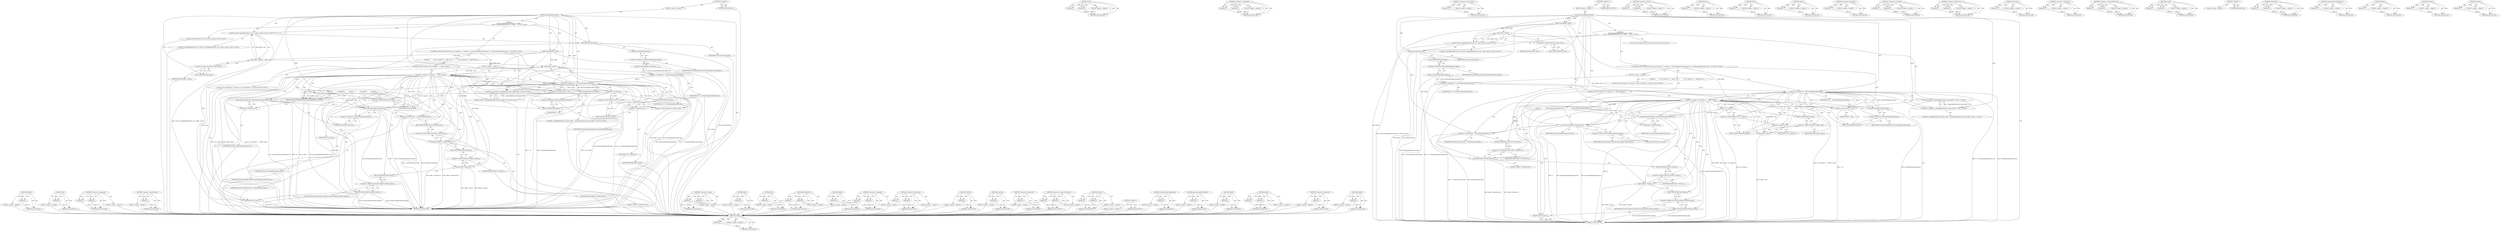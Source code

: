 digraph "pointer" {
vulnerable_184 [label=<(METHOD,CHECK)>];
vulnerable_185 [label=<(PARAM,p1)>];
vulnerable_186 [label=<(BLOCK,&lt;empty&gt;,&lt;empty&gt;)>];
vulnerable_187 [label=<(METHOD_RETURN,ANY)>];
vulnerable_166 [label=<(METHOD,erase)>];
vulnerable_167 [label=<(PARAM,p1)>];
vulnerable_168 [label=<(PARAM,p2)>];
vulnerable_169 [label=<(BLOCK,&lt;empty&gt;,&lt;empty&gt;)>];
vulnerable_170 [label=<(METHOD_RETURN,ANY)>];
vulnerable_122 [label=<(METHOD,&lt;operator&gt;.assignment)>];
vulnerable_123 [label=<(PARAM,p1)>];
vulnerable_124 [label=<(PARAM,p2)>];
vulnerable_125 [label=<(BLOCK,&lt;empty&gt;,&lt;empty&gt;)>];
vulnerable_126 [label=<(METHOD_RETURN,ANY)>];
vulnerable_145 [label=<(METHOD,&lt;operator&gt;.preIncrement)>];
vulnerable_146 [label=<(PARAM,p1)>];
vulnerable_147 [label=<(BLOCK,&lt;empty&gt;,&lt;empty&gt;)>];
vulnerable_148 [label=<(METHOD_RETURN,ANY)>];
vulnerable_6 [label=<(METHOD,&lt;global&gt;)<SUB>1</SUB>>];
vulnerable_7 [label=<(BLOCK,&lt;empty&gt;,&lt;empty&gt;)<SUB>1</SUB>>];
vulnerable_8 [label=<(METHOD,signalBufferReturned)<SUB>1</SUB>>];
vulnerable_9 [label=<(PARAM,MediaBuffer *buffer)<SUB>1</SUB>>];
vulnerable_10 [label="<(BLOCK,{
    ALOGV(&quot;signalBufferReturned: %p&quot;, buffer-...,{
    ALOGV(&quot;signalBufferReturned: %p&quot;, buffer-...)<SUB>1</SUB>>"];
vulnerable_11 [label="<(ALOGV,ALOGV(&quot;signalBufferReturned: %p&quot;, buffer-&gt;data()))<SUB>2</SUB>>"];
vulnerable_12 [label="<(LITERAL,&quot;signalBufferReturned: %p&quot;,ALOGV(&quot;signalBufferReturned: %p&quot;, buffer-&gt;data()))<SUB>2</SUB>>"];
vulnerable_13 [label=<(data,buffer-&gt;data())<SUB>2</SUB>>];
vulnerable_14 [label=<(&lt;operator&gt;.indirectFieldAccess,buffer-&gt;data)<SUB>2</SUB>>];
vulnerable_15 [label=<(IDENTIFIER,buffer,buffer-&gt;data())<SUB>2</SUB>>];
vulnerable_16 [label=<(FIELD_IDENTIFIER,data,data)<SUB>2</SUB>>];
vulnerable_17 [label="<(LOCAL,Mutex.Autolock autoLock: Mutex.Autolock)<SUB>3</SUB>>"];
vulnerable_18 [label=<(autoLock,autoLock(mLock))<SUB>3</SUB>>];
vulnerable_19 [label=<(IDENTIFIER,mLock,autoLock(mLock))<SUB>3</SUB>>];
vulnerable_20 [label="<(CONTROL_STRUCTURE,FOR,for (List&lt;sp&lt;IMemory&gt; &gt;::iterator it = mFramesBeingEncoded.begin();it != mFramesBeingEncoded.end();++it))<SUB>5</SUB>>"];
vulnerable_21 [label=<(BLOCK,&lt;empty&gt;,&lt;empty&gt;)<SUB>5</SUB>>];
vulnerable_22 [label="<(LOCAL,List&lt;sp&lt;IMemory&gt;&gt;.iterator it: List&lt;sp&lt;IMemory&gt;&gt;.iterator)<SUB>5</SUB>>"];
vulnerable_23 [label=<(&lt;operator&gt;.assignment,it = mFramesBeingEncoded.begin())<SUB>5</SUB>>];
vulnerable_24 [label=<(IDENTIFIER,it,it = mFramesBeingEncoded.begin())<SUB>5</SUB>>];
vulnerable_25 [label=<(begin,mFramesBeingEncoded.begin())<SUB>5</SUB>>];
vulnerable_26 [label=<(&lt;operator&gt;.fieldAccess,mFramesBeingEncoded.begin)<SUB>5</SUB>>];
vulnerable_27 [label=<(IDENTIFIER,mFramesBeingEncoded,mFramesBeingEncoded.begin())<SUB>5</SUB>>];
vulnerable_28 [label=<(FIELD_IDENTIFIER,begin,begin)<SUB>5</SUB>>];
vulnerable_29 [label=<(&lt;operator&gt;.notEquals,it != mFramesBeingEncoded.end())<SUB>6</SUB>>];
vulnerable_30 [label=<(IDENTIFIER,it,it != mFramesBeingEncoded.end())<SUB>6</SUB>>];
vulnerable_31 [label=<(end,mFramesBeingEncoded.end())<SUB>6</SUB>>];
vulnerable_32 [label=<(&lt;operator&gt;.fieldAccess,mFramesBeingEncoded.end)<SUB>6</SUB>>];
vulnerable_33 [label=<(IDENTIFIER,mFramesBeingEncoded,mFramesBeingEncoded.end())<SUB>6</SUB>>];
vulnerable_34 [label=<(FIELD_IDENTIFIER,end,end)<SUB>6</SUB>>];
vulnerable_35 [label=<(&lt;operator&gt;.preIncrement,++it)<SUB>6</SUB>>];
vulnerable_36 [label=<(IDENTIFIER,it,++it)<SUB>6</SUB>>];
vulnerable_37 [label=<(BLOCK,{
         if ((*it)-&gt;pointer() ==  buffer-&gt;dat...,{
         if ((*it)-&gt;pointer() ==  buffer-&gt;dat...)<SUB>6</SUB>>];
vulnerable_38 [label=<(CONTROL_STRUCTURE,IF,if ((*it)-&gt;pointer() ==  buffer-&gt;data()))<SUB>7</SUB>>];
vulnerable_39 [label=<(&lt;operator&gt;.equals,(*it)-&gt;pointer() ==  buffer-&gt;data())<SUB>7</SUB>>];
vulnerable_40 [label=<(pointer,(*it)-&gt;pointer())<SUB>7</SUB>>];
vulnerable_41 [label=<(&lt;operator&gt;.indirectFieldAccess,(*it)-&gt;pointer)<SUB>7</SUB>>];
vulnerable_42 [label=<(&lt;operator&gt;.indirection,*it)<SUB>7</SUB>>];
vulnerable_43 [label=<(IDENTIFIER,it,(*it)-&gt;pointer())<SUB>7</SUB>>];
vulnerable_44 [label=<(FIELD_IDENTIFIER,pointer,pointer)<SUB>7</SUB>>];
vulnerable_45 [label=<(data,buffer-&gt;data())<SUB>7</SUB>>];
vulnerable_46 [label=<(&lt;operator&gt;.indirectFieldAccess,buffer-&gt;data)<SUB>7</SUB>>];
vulnerable_47 [label=<(IDENTIFIER,buffer,buffer-&gt;data())<SUB>7</SUB>>];
vulnerable_48 [label=<(FIELD_IDENTIFIER,data,data)<SUB>7</SUB>>];
vulnerable_49 [label=<(BLOCK,{
             releaseOneRecordingFrame((*it));...,{
             releaseOneRecordingFrame((*it));...)<SUB>7</SUB>>];
vulnerable_50 [label=<(releaseOneRecordingFrame,releaseOneRecordingFrame((*it)))<SUB>8</SUB>>];
vulnerable_51 [label=<(&lt;operator&gt;.indirection,*it)<SUB>8</SUB>>];
vulnerable_52 [label=<(IDENTIFIER,it,releaseOneRecordingFrame((*it)))<SUB>8</SUB>>];
vulnerable_53 [label=<(erase,mFramesBeingEncoded.erase(it))<SUB>9</SUB>>];
vulnerable_54 [label=<(&lt;operator&gt;.fieldAccess,mFramesBeingEncoded.erase)<SUB>9</SUB>>];
vulnerable_55 [label=<(IDENTIFIER,mFramesBeingEncoded,mFramesBeingEncoded.erase(it))<SUB>9</SUB>>];
vulnerable_56 [label=<(FIELD_IDENTIFIER,erase,erase)<SUB>9</SUB>>];
vulnerable_57 [label=<(IDENTIFIER,it,mFramesBeingEncoded.erase(it))<SUB>9</SUB>>];
vulnerable_58 [label=<(&lt;operator&gt;.preIncrement,++mNumFramesEncoded)<SUB>10</SUB>>];
vulnerable_59 [label=<(IDENTIFIER,mNumFramesEncoded,++mNumFramesEncoded)<SUB>10</SUB>>];
vulnerable_60 [label=<(setObserver,buffer-&gt;setObserver(0))<SUB>11</SUB>>];
vulnerable_61 [label=<(&lt;operator&gt;.indirectFieldAccess,buffer-&gt;setObserver)<SUB>11</SUB>>];
vulnerable_62 [label=<(IDENTIFIER,buffer,buffer-&gt;setObserver(0))<SUB>11</SUB>>];
vulnerable_63 [label=<(FIELD_IDENTIFIER,setObserver,setObserver)<SUB>11</SUB>>];
vulnerable_64 [label=<(LITERAL,0,buffer-&gt;setObserver(0))<SUB>11</SUB>>];
vulnerable_65 [label=<(release,buffer-&gt;release())<SUB>12</SUB>>];
vulnerable_66 [label=<(&lt;operator&gt;.indirectFieldAccess,buffer-&gt;release)<SUB>12</SUB>>];
vulnerable_67 [label=<(IDENTIFIER,buffer,buffer-&gt;release())<SUB>12</SUB>>];
vulnerable_68 [label=<(FIELD_IDENTIFIER,release,release)<SUB>12</SUB>>];
vulnerable_69 [label=<(signal,mFrameCompleteCondition.signal())<SUB>13</SUB>>];
vulnerable_70 [label=<(&lt;operator&gt;.fieldAccess,mFrameCompleteCondition.signal)<SUB>13</SUB>>];
vulnerable_71 [label=<(IDENTIFIER,mFrameCompleteCondition,mFrameCompleteCondition.signal())<SUB>13</SUB>>];
vulnerable_72 [label=<(FIELD_IDENTIFIER,signal,signal)<SUB>13</SUB>>];
vulnerable_73 [label=<(RETURN,return;,return;)<SUB>14</SUB>>];
vulnerable_74 [label="<(CHECK,CHECK(!&quot;signalBufferReturned: bogus buffer&quot;))<SUB>17</SUB>>"];
vulnerable_75 [label="<(&lt;operator&gt;.logicalNot,!&quot;signalBufferReturned: bogus buffer&quot;)<SUB>17</SUB>>"];
vulnerable_76 [label="<(LITERAL,&quot;signalBufferReturned: bogus buffer&quot;,!&quot;signalBufferReturned: bogus buffer&quot;)<SUB>17</SUB>>"];
vulnerable_77 [label=<(METHOD_RETURN,void)<SUB>1</SUB>>];
vulnerable_79 [label=<(METHOD_RETURN,ANY)<SUB>1</SUB>>];
vulnerable_149 [label=<(METHOD,&lt;operator&gt;.equals)>];
vulnerable_150 [label=<(PARAM,p1)>];
vulnerable_151 [label=<(PARAM,p2)>];
vulnerable_152 [label=<(BLOCK,&lt;empty&gt;,&lt;empty&gt;)>];
vulnerable_153 [label=<(METHOD_RETURN,ANY)>];
vulnerable_109 [label=<(METHOD,data)>];
vulnerable_110 [label=<(PARAM,p1)>];
vulnerable_111 [label=<(BLOCK,&lt;empty&gt;,&lt;empty&gt;)>];
vulnerable_112 [label=<(METHOD_RETURN,ANY)>];
vulnerable_141 [label=<(METHOD,end)>];
vulnerable_142 [label=<(PARAM,p1)>];
vulnerable_143 [label=<(BLOCK,&lt;empty&gt;,&lt;empty&gt;)>];
vulnerable_144 [label=<(METHOD_RETURN,ANY)>];
vulnerable_180 [label=<(METHOD,signal)>];
vulnerable_181 [label=<(PARAM,p1)>];
vulnerable_182 [label=<(BLOCK,&lt;empty&gt;,&lt;empty&gt;)>];
vulnerable_183 [label=<(METHOD_RETURN,ANY)>];
vulnerable_188 [label=<(METHOD,&lt;operator&gt;.logicalNot)>];
vulnerable_189 [label=<(PARAM,p1)>];
vulnerable_190 [label=<(BLOCK,&lt;empty&gt;,&lt;empty&gt;)>];
vulnerable_191 [label=<(METHOD_RETURN,ANY)>];
vulnerable_136 [label=<(METHOD,&lt;operator&gt;.notEquals)>];
vulnerable_137 [label=<(PARAM,p1)>];
vulnerable_138 [label=<(PARAM,p2)>];
vulnerable_139 [label=<(BLOCK,&lt;empty&gt;,&lt;empty&gt;)>];
vulnerable_140 [label=<(METHOD_RETURN,ANY)>];
vulnerable_131 [label=<(METHOD,&lt;operator&gt;.fieldAccess)>];
vulnerable_132 [label=<(PARAM,p1)>];
vulnerable_133 [label=<(PARAM,p2)>];
vulnerable_134 [label=<(BLOCK,&lt;empty&gt;,&lt;empty&gt;)>];
vulnerable_135 [label=<(METHOD_RETURN,ANY)>];
vulnerable_118 [label=<(METHOD,autoLock)>];
vulnerable_119 [label=<(PARAM,p1)>];
vulnerable_120 [label=<(BLOCK,&lt;empty&gt;,&lt;empty&gt;)>];
vulnerable_121 [label=<(METHOD_RETURN,ANY)>];
vulnerable_158 [label=<(METHOD,&lt;operator&gt;.indirection)>];
vulnerable_159 [label=<(PARAM,p1)>];
vulnerable_160 [label=<(BLOCK,&lt;empty&gt;,&lt;empty&gt;)>];
vulnerable_161 [label=<(METHOD_RETURN,ANY)>];
vulnerable_113 [label=<(METHOD,&lt;operator&gt;.indirectFieldAccess)>];
vulnerable_114 [label=<(PARAM,p1)>];
vulnerable_115 [label=<(PARAM,p2)>];
vulnerable_116 [label=<(BLOCK,&lt;empty&gt;,&lt;empty&gt;)>];
vulnerable_117 [label=<(METHOD_RETURN,ANY)>];
vulnerable_104 [label=<(METHOD,ALOGV)>];
vulnerable_105 [label=<(PARAM,p1)>];
vulnerable_106 [label=<(PARAM,p2)>];
vulnerable_107 [label=<(BLOCK,&lt;empty&gt;,&lt;empty&gt;)>];
vulnerable_108 [label=<(METHOD_RETURN,ANY)>];
vulnerable_98 [label=<(METHOD,&lt;global&gt;)<SUB>1</SUB>>];
vulnerable_99 [label=<(BLOCK,&lt;empty&gt;,&lt;empty&gt;)>];
vulnerable_100 [label=<(METHOD_RETURN,ANY)>];
vulnerable_171 [label=<(METHOD,setObserver)>];
vulnerable_172 [label=<(PARAM,p1)>];
vulnerable_173 [label=<(PARAM,p2)>];
vulnerable_174 [label=<(BLOCK,&lt;empty&gt;,&lt;empty&gt;)>];
vulnerable_175 [label=<(METHOD_RETURN,ANY)>];
vulnerable_162 [label=<(METHOD,releaseOneRecordingFrame)>];
vulnerable_163 [label=<(PARAM,p1)>];
vulnerable_164 [label=<(BLOCK,&lt;empty&gt;,&lt;empty&gt;)>];
vulnerable_165 [label=<(METHOD_RETURN,ANY)>];
vulnerable_127 [label=<(METHOD,begin)>];
vulnerable_128 [label=<(PARAM,p1)>];
vulnerable_129 [label=<(BLOCK,&lt;empty&gt;,&lt;empty&gt;)>];
vulnerable_130 [label=<(METHOD_RETURN,ANY)>];
vulnerable_176 [label=<(METHOD,release)>];
vulnerable_177 [label=<(PARAM,p1)>];
vulnerable_178 [label=<(BLOCK,&lt;empty&gt;,&lt;empty&gt;)>];
vulnerable_179 [label=<(METHOD_RETURN,ANY)>];
vulnerable_154 [label=<(METHOD,pointer)>];
vulnerable_155 [label=<(PARAM,p1)>];
vulnerable_156 [label=<(BLOCK,&lt;empty&gt;,&lt;empty&gt;)>];
vulnerable_157 [label=<(METHOD_RETURN,ANY)>];
fixed_189 [label=<(METHOD,release)>];
fixed_190 [label=<(PARAM,p1)>];
fixed_191 [label=<(BLOCK,&lt;empty&gt;,&lt;empty&gt;)>];
fixed_192 [label=<(METHOD_RETURN,ANY)>];
fixed_171 [label=<(METHOD,get)>];
fixed_172 [label=<(PARAM,p1)>];
fixed_173 [label=<(BLOCK,&lt;empty&gt;,&lt;empty&gt;)>];
fixed_174 [label=<(METHOD_RETURN,ANY)>];
fixed_127 [label=<(METHOD,&lt;operator&gt;.assignment)>];
fixed_128 [label=<(PARAM,p1)>];
fixed_129 [label=<(PARAM,p2)>];
fixed_130 [label=<(BLOCK,&lt;empty&gt;,&lt;empty&gt;)>];
fixed_131 [label=<(METHOD_RETURN,ANY)>];
fixed_150 [label=<(METHOD,&lt;operator&gt;.preIncrement)>];
fixed_151 [label=<(PARAM,p1)>];
fixed_152 [label=<(BLOCK,&lt;empty&gt;,&lt;empty&gt;)>];
fixed_153 [label=<(METHOD_RETURN,ANY)>];
fixed_6 [label=<(METHOD,&lt;global&gt;)<SUB>1</SUB>>];
fixed_7 [label=<(BLOCK,&lt;empty&gt;,&lt;empty&gt;)<SUB>1</SUB>>];
fixed_8 [label=<(METHOD,signalBufferReturned)<SUB>1</SUB>>];
fixed_9 [label=<(PARAM,MediaBuffer *buffer)<SUB>1</SUB>>];
fixed_10 [label="<(BLOCK,{
    ALOGV(&quot;signalBufferReturned: %p&quot;, buffer-...,{
    ALOGV(&quot;signalBufferReturned: %p&quot;, buffer-...)<SUB>1</SUB>>"];
fixed_11 [label="<(ALOGV,ALOGV(&quot;signalBufferReturned: %p&quot;, buffer-&gt;data()))<SUB>2</SUB>>"];
fixed_12 [label="<(LITERAL,&quot;signalBufferReturned: %p&quot;,ALOGV(&quot;signalBufferReturned: %p&quot;, buffer-&gt;data()))<SUB>2</SUB>>"];
fixed_13 [label=<(data,buffer-&gt;data())<SUB>2</SUB>>];
fixed_14 [label=<(&lt;operator&gt;.indirectFieldAccess,buffer-&gt;data)<SUB>2</SUB>>];
fixed_15 [label=<(IDENTIFIER,buffer,buffer-&gt;data())<SUB>2</SUB>>];
fixed_16 [label=<(FIELD_IDENTIFIER,data,data)<SUB>2</SUB>>];
fixed_17 [label="<(LOCAL,Mutex.Autolock autoLock: Mutex.Autolock)<SUB>3</SUB>>"];
fixed_18 [label=<(autoLock,autoLock(mLock))<SUB>3</SUB>>];
fixed_19 [label=<(IDENTIFIER,mLock,autoLock(mLock))<SUB>3</SUB>>];
fixed_20 [label="<(CONTROL_STRUCTURE,FOR,for (List&lt;sp&lt;IMemory&gt; &gt;::iterator it = mFramesBeingEncoded.begin();it != mFramesBeingEncoded.end();++it))<SUB>5</SUB>>"];
fixed_21 [label=<(BLOCK,&lt;empty&gt;,&lt;empty&gt;)<SUB>5</SUB>>];
fixed_22 [label="<(LOCAL,List&lt;sp&lt;IMemory&gt;&gt;.iterator it: List&lt;sp&lt;IMemory&gt;&gt;.iterator)<SUB>5</SUB>>"];
fixed_23 [label=<(&lt;operator&gt;.assignment,it = mFramesBeingEncoded.begin())<SUB>5</SUB>>];
fixed_24 [label=<(IDENTIFIER,it,it = mFramesBeingEncoded.begin())<SUB>5</SUB>>];
fixed_25 [label=<(begin,mFramesBeingEncoded.begin())<SUB>5</SUB>>];
fixed_26 [label=<(&lt;operator&gt;.fieldAccess,mFramesBeingEncoded.begin)<SUB>5</SUB>>];
fixed_27 [label=<(IDENTIFIER,mFramesBeingEncoded,mFramesBeingEncoded.begin())<SUB>5</SUB>>];
fixed_28 [label=<(FIELD_IDENTIFIER,begin,begin)<SUB>5</SUB>>];
fixed_29 [label=<(&lt;operator&gt;.notEquals,it != mFramesBeingEncoded.end())<SUB>6</SUB>>];
fixed_30 [label=<(IDENTIFIER,it,it != mFramesBeingEncoded.end())<SUB>6</SUB>>];
fixed_31 [label=<(end,mFramesBeingEncoded.end())<SUB>6</SUB>>];
fixed_32 [label=<(&lt;operator&gt;.fieldAccess,mFramesBeingEncoded.end)<SUB>6</SUB>>];
fixed_33 [label=<(IDENTIFIER,mFramesBeingEncoded,mFramesBeingEncoded.end())<SUB>6</SUB>>];
fixed_34 [label=<(FIELD_IDENTIFIER,end,end)<SUB>6</SUB>>];
fixed_35 [label=<(&lt;operator&gt;.preIncrement,++it)<SUB>6</SUB>>];
fixed_36 [label=<(IDENTIFIER,it,++it)<SUB>6</SUB>>];
fixed_37 [label=<(BLOCK,{
         if ((*it)-&gt;pointer() ==  buffer-&gt;dat...,{
         if ((*it)-&gt;pointer() ==  buffer-&gt;dat...)<SUB>6</SUB>>];
fixed_38 [label=<(CONTROL_STRUCTURE,IF,if ((*it)-&gt;pointer() ==  buffer-&gt;data()))<SUB>7</SUB>>];
fixed_39 [label=<(&lt;operator&gt;.equals,(*it)-&gt;pointer() ==  buffer-&gt;data())<SUB>7</SUB>>];
fixed_40 [label=<(pointer,(*it)-&gt;pointer())<SUB>7</SUB>>];
fixed_41 [label=<(&lt;operator&gt;.indirectFieldAccess,(*it)-&gt;pointer)<SUB>7</SUB>>];
fixed_42 [label=<(&lt;operator&gt;.indirection,*it)<SUB>7</SUB>>];
fixed_43 [label=<(IDENTIFIER,it,(*it)-&gt;pointer())<SUB>7</SUB>>];
fixed_44 [label=<(FIELD_IDENTIFIER,pointer,pointer)<SUB>7</SUB>>];
fixed_45 [label=<(data,buffer-&gt;data())<SUB>7</SUB>>];
fixed_46 [label=<(&lt;operator&gt;.indirectFieldAccess,buffer-&gt;data)<SUB>7</SUB>>];
fixed_47 [label=<(IDENTIFIER,buffer,buffer-&gt;data())<SUB>7</SUB>>];
fixed_48 [label=<(FIELD_IDENTIFIER,data,data)<SUB>7</SUB>>];
fixed_49 [label=<(BLOCK,{
            // b/28466701
            adjustO...,{
            // b/28466701
            adjustO...)<SUB>7</SUB>>];
fixed_50 [label=<(adjustOutgoingANWBuffer,adjustOutgoingANWBuffer(it-&gt;get()))<SUB>9</SUB>>];
fixed_51 [label=<(get,it-&gt;get())<SUB>9</SUB>>];
fixed_52 [label=<(&lt;operator&gt;.indirectFieldAccess,it-&gt;get)<SUB>9</SUB>>];
fixed_53 [label=<(IDENTIFIER,it,it-&gt;get())<SUB>9</SUB>>];
fixed_54 [label=<(FIELD_IDENTIFIER,get,get)<SUB>9</SUB>>];
fixed_55 [label=<(releaseOneRecordingFrame,releaseOneRecordingFrame((*it)))<SUB>11</SUB>>];
fixed_56 [label=<(&lt;operator&gt;.indirection,*it)<SUB>11</SUB>>];
fixed_57 [label=<(IDENTIFIER,it,releaseOneRecordingFrame((*it)))<SUB>11</SUB>>];
fixed_58 [label=<(erase,mFramesBeingEncoded.erase(it))<SUB>12</SUB>>];
fixed_59 [label=<(&lt;operator&gt;.fieldAccess,mFramesBeingEncoded.erase)<SUB>12</SUB>>];
fixed_60 [label=<(IDENTIFIER,mFramesBeingEncoded,mFramesBeingEncoded.erase(it))<SUB>12</SUB>>];
fixed_61 [label=<(FIELD_IDENTIFIER,erase,erase)<SUB>12</SUB>>];
fixed_62 [label=<(IDENTIFIER,it,mFramesBeingEncoded.erase(it))<SUB>12</SUB>>];
fixed_63 [label=<(&lt;operator&gt;.preIncrement,++mNumFramesEncoded)<SUB>13</SUB>>];
fixed_64 [label=<(IDENTIFIER,mNumFramesEncoded,++mNumFramesEncoded)<SUB>13</SUB>>];
fixed_65 [label=<(setObserver,buffer-&gt;setObserver(0))<SUB>14</SUB>>];
fixed_66 [label=<(&lt;operator&gt;.indirectFieldAccess,buffer-&gt;setObserver)<SUB>14</SUB>>];
fixed_67 [label=<(IDENTIFIER,buffer,buffer-&gt;setObserver(0))<SUB>14</SUB>>];
fixed_68 [label=<(FIELD_IDENTIFIER,setObserver,setObserver)<SUB>14</SUB>>];
fixed_69 [label=<(LITERAL,0,buffer-&gt;setObserver(0))<SUB>14</SUB>>];
fixed_70 [label=<(release,buffer-&gt;release())<SUB>15</SUB>>];
fixed_71 [label=<(&lt;operator&gt;.indirectFieldAccess,buffer-&gt;release)<SUB>15</SUB>>];
fixed_72 [label=<(IDENTIFIER,buffer,buffer-&gt;release())<SUB>15</SUB>>];
fixed_73 [label=<(FIELD_IDENTIFIER,release,release)<SUB>15</SUB>>];
fixed_74 [label=<(signal,mFrameCompleteCondition.signal())<SUB>16</SUB>>];
fixed_75 [label=<(&lt;operator&gt;.fieldAccess,mFrameCompleteCondition.signal)<SUB>16</SUB>>];
fixed_76 [label=<(IDENTIFIER,mFrameCompleteCondition,mFrameCompleteCondition.signal())<SUB>16</SUB>>];
fixed_77 [label=<(FIELD_IDENTIFIER,signal,signal)<SUB>16</SUB>>];
fixed_78 [label=<(RETURN,return;,return;)<SUB>17</SUB>>];
fixed_79 [label="<(CHECK,CHECK(!&quot;signalBufferReturned: bogus buffer&quot;))<SUB>20</SUB>>"];
fixed_80 [label="<(&lt;operator&gt;.logicalNot,!&quot;signalBufferReturned: bogus buffer&quot;)<SUB>20</SUB>>"];
fixed_81 [label="<(LITERAL,&quot;signalBufferReturned: bogus buffer&quot;,!&quot;signalBufferReturned: bogus buffer&quot;)<SUB>20</SUB>>"];
fixed_82 [label=<(METHOD_RETURN,void)<SUB>1</SUB>>];
fixed_84 [label=<(METHOD_RETURN,ANY)<SUB>1</SUB>>];
fixed_154 [label=<(METHOD,&lt;operator&gt;.equals)>];
fixed_155 [label=<(PARAM,p1)>];
fixed_156 [label=<(PARAM,p2)>];
fixed_157 [label=<(BLOCK,&lt;empty&gt;,&lt;empty&gt;)>];
fixed_158 [label=<(METHOD_RETURN,ANY)>];
fixed_114 [label=<(METHOD,data)>];
fixed_115 [label=<(PARAM,p1)>];
fixed_116 [label=<(BLOCK,&lt;empty&gt;,&lt;empty&gt;)>];
fixed_117 [label=<(METHOD_RETURN,ANY)>];
fixed_146 [label=<(METHOD,end)>];
fixed_147 [label=<(PARAM,p1)>];
fixed_148 [label=<(BLOCK,&lt;empty&gt;,&lt;empty&gt;)>];
fixed_149 [label=<(METHOD_RETURN,ANY)>];
fixed_184 [label=<(METHOD,setObserver)>];
fixed_185 [label=<(PARAM,p1)>];
fixed_186 [label=<(PARAM,p2)>];
fixed_187 [label=<(BLOCK,&lt;empty&gt;,&lt;empty&gt;)>];
fixed_188 [label=<(METHOD_RETURN,ANY)>];
fixed_193 [label=<(METHOD,signal)>];
fixed_194 [label=<(PARAM,p1)>];
fixed_195 [label=<(BLOCK,&lt;empty&gt;,&lt;empty&gt;)>];
fixed_196 [label=<(METHOD_RETURN,ANY)>];
fixed_141 [label=<(METHOD,&lt;operator&gt;.notEquals)>];
fixed_142 [label=<(PARAM,p1)>];
fixed_143 [label=<(PARAM,p2)>];
fixed_144 [label=<(BLOCK,&lt;empty&gt;,&lt;empty&gt;)>];
fixed_145 [label=<(METHOD_RETURN,ANY)>];
fixed_136 [label=<(METHOD,&lt;operator&gt;.fieldAccess)>];
fixed_137 [label=<(PARAM,p1)>];
fixed_138 [label=<(PARAM,p2)>];
fixed_139 [label=<(BLOCK,&lt;empty&gt;,&lt;empty&gt;)>];
fixed_140 [label=<(METHOD_RETURN,ANY)>];
fixed_197 [label=<(METHOD,CHECK)>];
fixed_198 [label=<(PARAM,p1)>];
fixed_199 [label=<(BLOCK,&lt;empty&gt;,&lt;empty&gt;)>];
fixed_200 [label=<(METHOD_RETURN,ANY)>];
fixed_123 [label=<(METHOD,autoLock)>];
fixed_124 [label=<(PARAM,p1)>];
fixed_125 [label=<(BLOCK,&lt;empty&gt;,&lt;empty&gt;)>];
fixed_126 [label=<(METHOD_RETURN,ANY)>];
fixed_163 [label=<(METHOD,&lt;operator&gt;.indirection)>];
fixed_164 [label=<(PARAM,p1)>];
fixed_165 [label=<(BLOCK,&lt;empty&gt;,&lt;empty&gt;)>];
fixed_166 [label=<(METHOD_RETURN,ANY)>];
fixed_118 [label=<(METHOD,&lt;operator&gt;.indirectFieldAccess)>];
fixed_119 [label=<(PARAM,p1)>];
fixed_120 [label=<(PARAM,p2)>];
fixed_121 [label=<(BLOCK,&lt;empty&gt;,&lt;empty&gt;)>];
fixed_122 [label=<(METHOD_RETURN,ANY)>];
fixed_109 [label=<(METHOD,ALOGV)>];
fixed_110 [label=<(PARAM,p1)>];
fixed_111 [label=<(PARAM,p2)>];
fixed_112 [label=<(BLOCK,&lt;empty&gt;,&lt;empty&gt;)>];
fixed_113 [label=<(METHOD_RETURN,ANY)>];
fixed_103 [label=<(METHOD,&lt;global&gt;)<SUB>1</SUB>>];
fixed_104 [label=<(BLOCK,&lt;empty&gt;,&lt;empty&gt;)>];
fixed_105 [label=<(METHOD_RETURN,ANY)>];
fixed_175 [label=<(METHOD,releaseOneRecordingFrame)>];
fixed_176 [label=<(PARAM,p1)>];
fixed_177 [label=<(BLOCK,&lt;empty&gt;,&lt;empty&gt;)>];
fixed_178 [label=<(METHOD_RETURN,ANY)>];
fixed_167 [label=<(METHOD,adjustOutgoingANWBuffer)>];
fixed_168 [label=<(PARAM,p1)>];
fixed_169 [label=<(BLOCK,&lt;empty&gt;,&lt;empty&gt;)>];
fixed_170 [label=<(METHOD_RETURN,ANY)>];
fixed_132 [label=<(METHOD,begin)>];
fixed_133 [label=<(PARAM,p1)>];
fixed_134 [label=<(BLOCK,&lt;empty&gt;,&lt;empty&gt;)>];
fixed_135 [label=<(METHOD_RETURN,ANY)>];
fixed_179 [label=<(METHOD,erase)>];
fixed_180 [label=<(PARAM,p1)>];
fixed_181 [label=<(PARAM,p2)>];
fixed_182 [label=<(BLOCK,&lt;empty&gt;,&lt;empty&gt;)>];
fixed_183 [label=<(METHOD_RETURN,ANY)>];
fixed_201 [label=<(METHOD,&lt;operator&gt;.logicalNot)>];
fixed_202 [label=<(PARAM,p1)>];
fixed_203 [label=<(BLOCK,&lt;empty&gt;,&lt;empty&gt;)>];
fixed_204 [label=<(METHOD_RETURN,ANY)>];
fixed_159 [label=<(METHOD,pointer)>];
fixed_160 [label=<(PARAM,p1)>];
fixed_161 [label=<(BLOCK,&lt;empty&gt;,&lt;empty&gt;)>];
fixed_162 [label=<(METHOD_RETURN,ANY)>];
vulnerable_184 -> vulnerable_185  [key=0, label="AST: "];
vulnerable_184 -> vulnerable_185  [key=1, label="DDG: "];
vulnerable_184 -> vulnerable_186  [key=0, label="AST: "];
vulnerable_184 -> vulnerable_187  [key=0, label="AST: "];
vulnerable_184 -> vulnerable_187  [key=1, label="CFG: "];
vulnerable_185 -> vulnerable_187  [key=0, label="DDG: p1"];
vulnerable_166 -> vulnerable_167  [key=0, label="AST: "];
vulnerable_166 -> vulnerable_167  [key=1, label="DDG: "];
vulnerable_166 -> vulnerable_169  [key=0, label="AST: "];
vulnerable_166 -> vulnerable_168  [key=0, label="AST: "];
vulnerable_166 -> vulnerable_168  [key=1, label="DDG: "];
vulnerable_166 -> vulnerable_170  [key=0, label="AST: "];
vulnerable_166 -> vulnerable_170  [key=1, label="CFG: "];
vulnerable_167 -> vulnerable_170  [key=0, label="DDG: p1"];
vulnerable_168 -> vulnerable_170  [key=0, label="DDG: p2"];
vulnerable_122 -> vulnerable_123  [key=0, label="AST: "];
vulnerable_122 -> vulnerable_123  [key=1, label="DDG: "];
vulnerable_122 -> vulnerable_125  [key=0, label="AST: "];
vulnerable_122 -> vulnerable_124  [key=0, label="AST: "];
vulnerable_122 -> vulnerable_124  [key=1, label="DDG: "];
vulnerable_122 -> vulnerable_126  [key=0, label="AST: "];
vulnerable_122 -> vulnerable_126  [key=1, label="CFG: "];
vulnerable_123 -> vulnerable_126  [key=0, label="DDG: p1"];
vulnerable_124 -> vulnerable_126  [key=0, label="DDG: p2"];
vulnerable_145 -> vulnerable_146  [key=0, label="AST: "];
vulnerable_145 -> vulnerable_146  [key=1, label="DDG: "];
vulnerable_145 -> vulnerable_147  [key=0, label="AST: "];
vulnerable_145 -> vulnerable_148  [key=0, label="AST: "];
vulnerable_145 -> vulnerable_148  [key=1, label="CFG: "];
vulnerable_146 -> vulnerable_148  [key=0, label="DDG: p1"];
vulnerable_6 -> vulnerable_7  [key=0, label="AST: "];
vulnerable_6 -> vulnerable_79  [key=0, label="AST: "];
vulnerable_6 -> vulnerable_79  [key=1, label="CFG: "];
vulnerable_7 -> vulnerable_8  [key=0, label="AST: "];
vulnerable_8 -> vulnerable_9  [key=0, label="AST: "];
vulnerable_8 -> vulnerable_9  [key=1, label="DDG: "];
vulnerable_8 -> vulnerable_10  [key=0, label="AST: "];
vulnerable_8 -> vulnerable_77  [key=0, label="AST: "];
vulnerable_8 -> vulnerable_16  [key=0, label="CFG: "];
vulnerable_8 -> vulnerable_11  [key=0, label="DDG: "];
vulnerable_8 -> vulnerable_18  [key=0, label="DDG: "];
vulnerable_8 -> vulnerable_29  [key=0, label="DDG: "];
vulnerable_8 -> vulnerable_35  [key=0, label="DDG: "];
vulnerable_8 -> vulnerable_75  [key=0, label="DDG: "];
vulnerable_8 -> vulnerable_73  [key=0, label="DDG: "];
vulnerable_8 -> vulnerable_53  [key=0, label="DDG: "];
vulnerable_8 -> vulnerable_58  [key=0, label="DDG: "];
vulnerable_8 -> vulnerable_60  [key=0, label="DDG: "];
vulnerable_9 -> vulnerable_77  [key=0, label="DDG: buffer"];
vulnerable_9 -> vulnerable_13  [key=0, label="DDG: buffer"];
vulnerable_9 -> vulnerable_45  [key=0, label="DDG: buffer"];
vulnerable_9 -> vulnerable_60  [key=0, label="DDG: buffer"];
vulnerable_9 -> vulnerable_65  [key=0, label="DDG: buffer"];
vulnerable_10 -> vulnerable_11  [key=0, label="AST: "];
vulnerable_10 -> vulnerable_17  [key=0, label="AST: "];
vulnerable_10 -> vulnerable_18  [key=0, label="AST: "];
vulnerable_10 -> vulnerable_20  [key=0, label="AST: "];
vulnerable_10 -> vulnerable_74  [key=0, label="AST: "];
vulnerable_11 -> vulnerable_12  [key=0, label="AST: "];
vulnerable_11 -> vulnerable_13  [key=0, label="AST: "];
vulnerable_11 -> vulnerable_18  [key=0, label="CFG: "];
vulnerable_11 -> vulnerable_77  [key=0, label="DDG: ALOGV(&quot;signalBufferReturned: %p&quot;, buffer-&gt;data())"];
vulnerable_13 -> vulnerable_14  [key=0, label="AST: "];
vulnerable_13 -> vulnerable_11  [key=0, label="CFG: "];
vulnerable_13 -> vulnerable_11  [key=1, label="DDG: buffer-&gt;data"];
vulnerable_13 -> vulnerable_45  [key=0, label="DDG: buffer-&gt;data"];
vulnerable_14 -> vulnerable_15  [key=0, label="AST: "];
vulnerable_14 -> vulnerable_16  [key=0, label="AST: "];
vulnerable_14 -> vulnerable_13  [key=0, label="CFG: "];
vulnerable_16 -> vulnerable_14  [key=0, label="CFG: "];
vulnerable_18 -> vulnerable_19  [key=0, label="AST: "];
vulnerable_18 -> vulnerable_28  [key=0, label="CFG: "];
vulnerable_18 -> vulnerable_77  [key=0, label="DDG: autoLock(mLock)"];
vulnerable_18 -> vulnerable_77  [key=1, label="DDG: mLock"];
vulnerable_20 -> vulnerable_21  [key=0, label="AST: "];
vulnerable_20 -> vulnerable_29  [key=0, label="AST: "];
vulnerable_20 -> vulnerable_35  [key=0, label="AST: "];
vulnerable_20 -> vulnerable_37  [key=0, label="AST: "];
vulnerable_21 -> vulnerable_22  [key=0, label="AST: "];
vulnerable_21 -> vulnerable_23  [key=0, label="AST: "];
vulnerable_23 -> vulnerable_24  [key=0, label="AST: "];
vulnerable_23 -> vulnerable_25  [key=0, label="AST: "];
vulnerable_23 -> vulnerable_34  [key=0, label="CFG: "];
vulnerable_23 -> vulnerable_77  [key=0, label="DDG: mFramesBeingEncoded.begin()"];
vulnerable_23 -> vulnerable_77  [key=1, label="DDG: it = mFramesBeingEncoded.begin()"];
vulnerable_23 -> vulnerable_29  [key=0, label="DDG: it"];
vulnerable_25 -> vulnerable_26  [key=0, label="AST: "];
vulnerable_25 -> vulnerable_23  [key=0, label="CFG: "];
vulnerable_25 -> vulnerable_23  [key=1, label="DDG: mFramesBeingEncoded.begin"];
vulnerable_25 -> vulnerable_77  [key=0, label="DDG: mFramesBeingEncoded.begin"];
vulnerable_26 -> vulnerable_27  [key=0, label="AST: "];
vulnerable_26 -> vulnerable_28  [key=0, label="AST: "];
vulnerable_26 -> vulnerable_25  [key=0, label="CFG: "];
vulnerable_28 -> vulnerable_26  [key=0, label="CFG: "];
vulnerable_29 -> vulnerable_30  [key=0, label="AST: "];
vulnerable_29 -> vulnerable_31  [key=0, label="AST: "];
vulnerable_29 -> vulnerable_42  [key=0, label="CFG: "];
vulnerable_29 -> vulnerable_42  [key=1, label="CDG: "];
vulnerable_29 -> vulnerable_75  [key=0, label="CFG: "];
vulnerable_29 -> vulnerable_75  [key=1, label="CDG: "];
vulnerable_29 -> vulnerable_77  [key=0, label="DDG: mFramesBeingEncoded.end()"];
vulnerable_29 -> vulnerable_77  [key=1, label="DDG: it != mFramesBeingEncoded.end()"];
vulnerable_29 -> vulnerable_35  [key=0, label="DDG: it"];
vulnerable_29 -> vulnerable_53  [key=0, label="DDG: it"];
vulnerable_29 -> vulnerable_48  [key=0, label="CDG: "];
vulnerable_29 -> vulnerable_46  [key=0, label="CDG: "];
vulnerable_29 -> vulnerable_41  [key=0, label="CDG: "];
vulnerable_29 -> vulnerable_74  [key=0, label="CDG: "];
vulnerable_29 -> vulnerable_45  [key=0, label="CDG: "];
vulnerable_29 -> vulnerable_40  [key=0, label="CDG: "];
vulnerable_29 -> vulnerable_44  [key=0, label="CDG: "];
vulnerable_29 -> vulnerable_39  [key=0, label="CDG: "];
vulnerable_31 -> vulnerable_32  [key=0, label="AST: "];
vulnerable_31 -> vulnerable_29  [key=0, label="CFG: "];
vulnerable_31 -> vulnerable_29  [key=1, label="DDG: mFramesBeingEncoded.end"];
vulnerable_31 -> vulnerable_77  [key=0, label="DDG: mFramesBeingEncoded.end"];
vulnerable_32 -> vulnerable_33  [key=0, label="AST: "];
vulnerable_32 -> vulnerable_34  [key=0, label="AST: "];
vulnerable_32 -> vulnerable_31  [key=0, label="CFG: "];
vulnerable_34 -> vulnerable_32  [key=0, label="CFG: "];
vulnerable_35 -> vulnerable_36  [key=0, label="AST: "];
vulnerable_35 -> vulnerable_34  [key=0, label="CFG: "];
vulnerable_35 -> vulnerable_77  [key=0, label="DDG: ++it"];
vulnerable_35 -> vulnerable_29  [key=0, label="DDG: it"];
vulnerable_37 -> vulnerable_38  [key=0, label="AST: "];
vulnerable_38 -> vulnerable_39  [key=0, label="AST: "];
vulnerable_38 -> vulnerable_49  [key=0, label="AST: "];
vulnerable_39 -> vulnerable_40  [key=0, label="AST: "];
vulnerable_39 -> vulnerable_45  [key=0, label="AST: "];
vulnerable_39 -> vulnerable_51  [key=0, label="CFG: "];
vulnerable_39 -> vulnerable_51  [key=1, label="CDG: "];
vulnerable_39 -> vulnerable_35  [key=0, label="CFG: "];
vulnerable_39 -> vulnerable_35  [key=1, label="CDG: "];
vulnerable_39 -> vulnerable_77  [key=0, label="DDG: (*it)-&gt;pointer()"];
vulnerable_39 -> vulnerable_77  [key=1, label="DDG: buffer-&gt;data()"];
vulnerable_39 -> vulnerable_77  [key=2, label="DDG: (*it)-&gt;pointer() ==  buffer-&gt;data()"];
vulnerable_39 -> vulnerable_34  [key=0, label="CDG: "];
vulnerable_39 -> vulnerable_32  [key=0, label="CDG: "];
vulnerable_39 -> vulnerable_58  [key=0, label="CDG: "];
vulnerable_39 -> vulnerable_68  [key=0, label="CDG: "];
vulnerable_39 -> vulnerable_60  [key=0, label="CDG: "];
vulnerable_39 -> vulnerable_73  [key=0, label="CDG: "];
vulnerable_39 -> vulnerable_61  [key=0, label="CDG: "];
vulnerable_39 -> vulnerable_66  [key=0, label="CDG: "];
vulnerable_39 -> vulnerable_53  [key=0, label="CDG: "];
vulnerable_39 -> vulnerable_72  [key=0, label="CDG: "];
vulnerable_39 -> vulnerable_56  [key=0, label="CDG: "];
vulnerable_39 -> vulnerable_69  [key=0, label="CDG: "];
vulnerable_39 -> vulnerable_70  [key=0, label="CDG: "];
vulnerable_39 -> vulnerable_63  [key=0, label="CDG: "];
vulnerable_39 -> vulnerable_29  [key=0, label="CDG: "];
vulnerable_39 -> vulnerable_65  [key=0, label="CDG: "];
vulnerable_39 -> vulnerable_50  [key=0, label="CDG: "];
vulnerable_39 -> vulnerable_54  [key=0, label="CDG: "];
vulnerable_39 -> vulnerable_31  [key=0, label="CDG: "];
vulnerable_40 -> vulnerable_41  [key=0, label="AST: "];
vulnerable_40 -> vulnerable_48  [key=0, label="CFG: "];
vulnerable_40 -> vulnerable_77  [key=0, label="DDG: (*it)-&gt;pointer"];
vulnerable_40 -> vulnerable_39  [key=0, label="DDG: (*it)-&gt;pointer"];
vulnerable_40 -> vulnerable_50  [key=0, label="DDG: (*it)-&gt;pointer"];
vulnerable_41 -> vulnerable_42  [key=0, label="AST: "];
vulnerable_41 -> vulnerable_44  [key=0, label="AST: "];
vulnerable_41 -> vulnerable_40  [key=0, label="CFG: "];
vulnerable_42 -> vulnerable_43  [key=0, label="AST: "];
vulnerable_42 -> vulnerable_44  [key=0, label="CFG: "];
vulnerable_44 -> vulnerable_41  [key=0, label="CFG: "];
vulnerable_45 -> vulnerable_46  [key=0, label="AST: "];
vulnerable_45 -> vulnerable_39  [key=0, label="CFG: "];
vulnerable_45 -> vulnerable_39  [key=1, label="DDG: buffer-&gt;data"];
vulnerable_45 -> vulnerable_77  [key=0, label="DDG: buffer-&gt;data"];
vulnerable_46 -> vulnerable_47  [key=0, label="AST: "];
vulnerable_46 -> vulnerable_48  [key=0, label="AST: "];
vulnerable_46 -> vulnerable_45  [key=0, label="CFG: "];
vulnerable_48 -> vulnerable_46  [key=0, label="CFG: "];
vulnerable_49 -> vulnerable_50  [key=0, label="AST: "];
vulnerable_49 -> vulnerable_53  [key=0, label="AST: "];
vulnerable_49 -> vulnerable_58  [key=0, label="AST: "];
vulnerable_49 -> vulnerable_60  [key=0, label="AST: "];
vulnerable_49 -> vulnerable_65  [key=0, label="AST: "];
vulnerable_49 -> vulnerable_69  [key=0, label="AST: "];
vulnerable_49 -> vulnerable_73  [key=0, label="AST: "];
vulnerable_50 -> vulnerable_51  [key=0, label="AST: "];
vulnerable_50 -> vulnerable_56  [key=0, label="CFG: "];
vulnerable_50 -> vulnerable_77  [key=0, label="DDG: *it"];
vulnerable_50 -> vulnerable_77  [key=1, label="DDG: releaseOneRecordingFrame((*it))"];
vulnerable_50 -> vulnerable_53  [key=0, label="DDG: *it"];
vulnerable_51 -> vulnerable_52  [key=0, label="AST: "];
vulnerable_51 -> vulnerable_50  [key=0, label="CFG: "];
vulnerable_53 -> vulnerable_54  [key=0, label="AST: "];
vulnerable_53 -> vulnerable_57  [key=0, label="AST: "];
vulnerable_53 -> vulnerable_58  [key=0, label="CFG: "];
vulnerable_53 -> vulnerable_77  [key=0, label="DDG: mFramesBeingEncoded.erase"];
vulnerable_53 -> vulnerable_77  [key=1, label="DDG: it"];
vulnerable_53 -> vulnerable_77  [key=2, label="DDG: mFramesBeingEncoded.erase(it)"];
vulnerable_54 -> vulnerable_55  [key=0, label="AST: "];
vulnerable_54 -> vulnerable_56  [key=0, label="AST: "];
vulnerable_54 -> vulnerable_53  [key=0, label="CFG: "];
vulnerable_56 -> vulnerable_54  [key=0, label="CFG: "];
vulnerable_58 -> vulnerable_59  [key=0, label="AST: "];
vulnerable_58 -> vulnerable_63  [key=0, label="CFG: "];
vulnerable_58 -> vulnerable_77  [key=0, label="DDG: ++mNumFramesEncoded"];
vulnerable_58 -> vulnerable_77  [key=1, label="DDG: mNumFramesEncoded"];
vulnerable_60 -> vulnerable_61  [key=0, label="AST: "];
vulnerable_60 -> vulnerable_64  [key=0, label="AST: "];
vulnerable_60 -> vulnerable_68  [key=0, label="CFG: "];
vulnerable_60 -> vulnerable_77  [key=0, label="DDG: buffer-&gt;setObserver"];
vulnerable_60 -> vulnerable_77  [key=1, label="DDG: buffer-&gt;setObserver(0)"];
vulnerable_61 -> vulnerable_62  [key=0, label="AST: "];
vulnerable_61 -> vulnerable_63  [key=0, label="AST: "];
vulnerable_61 -> vulnerable_60  [key=0, label="CFG: "];
vulnerable_63 -> vulnerable_61  [key=0, label="CFG: "];
vulnerable_65 -> vulnerable_66  [key=0, label="AST: "];
vulnerable_65 -> vulnerable_72  [key=0, label="CFG: "];
vulnerable_65 -> vulnerable_77  [key=0, label="DDG: buffer-&gt;release"];
vulnerable_65 -> vulnerable_77  [key=1, label="DDG: buffer-&gt;release()"];
vulnerable_66 -> vulnerable_67  [key=0, label="AST: "];
vulnerable_66 -> vulnerable_68  [key=0, label="AST: "];
vulnerable_66 -> vulnerable_65  [key=0, label="CFG: "];
vulnerable_68 -> vulnerable_66  [key=0, label="CFG: "];
vulnerable_69 -> vulnerable_70  [key=0, label="AST: "];
vulnerable_69 -> vulnerable_73  [key=0, label="CFG: "];
vulnerable_69 -> vulnerable_77  [key=0, label="DDG: mFrameCompleteCondition.signal"];
vulnerable_69 -> vulnerable_77  [key=1, label="DDG: mFrameCompleteCondition.signal()"];
vulnerable_70 -> vulnerable_71  [key=0, label="AST: "];
vulnerable_70 -> vulnerable_72  [key=0, label="AST: "];
vulnerable_70 -> vulnerable_69  [key=0, label="CFG: "];
vulnerable_72 -> vulnerable_70  [key=0, label="CFG: "];
vulnerable_73 -> vulnerable_77  [key=0, label="CFG: "];
vulnerable_73 -> vulnerable_77  [key=1, label="DDG: &lt;RET&gt;"];
vulnerable_74 -> vulnerable_75  [key=0, label="AST: "];
vulnerable_74 -> vulnerable_77  [key=0, label="CFG: "];
vulnerable_75 -> vulnerable_76  [key=0, label="AST: "];
vulnerable_75 -> vulnerable_74  [key=0, label="CFG: "];
vulnerable_75 -> vulnerable_74  [key=1, label="DDG: &quot;signalBufferReturned: bogus buffer&quot;"];
vulnerable_149 -> vulnerable_150  [key=0, label="AST: "];
vulnerable_149 -> vulnerable_150  [key=1, label="DDG: "];
vulnerable_149 -> vulnerable_152  [key=0, label="AST: "];
vulnerable_149 -> vulnerable_151  [key=0, label="AST: "];
vulnerable_149 -> vulnerable_151  [key=1, label="DDG: "];
vulnerable_149 -> vulnerable_153  [key=0, label="AST: "];
vulnerable_149 -> vulnerable_153  [key=1, label="CFG: "];
vulnerable_150 -> vulnerable_153  [key=0, label="DDG: p1"];
vulnerable_151 -> vulnerable_153  [key=0, label="DDG: p2"];
vulnerable_109 -> vulnerable_110  [key=0, label="AST: "];
vulnerable_109 -> vulnerable_110  [key=1, label="DDG: "];
vulnerable_109 -> vulnerable_111  [key=0, label="AST: "];
vulnerable_109 -> vulnerable_112  [key=0, label="AST: "];
vulnerable_109 -> vulnerable_112  [key=1, label="CFG: "];
vulnerable_110 -> vulnerable_112  [key=0, label="DDG: p1"];
vulnerable_141 -> vulnerable_142  [key=0, label="AST: "];
vulnerable_141 -> vulnerable_142  [key=1, label="DDG: "];
vulnerable_141 -> vulnerable_143  [key=0, label="AST: "];
vulnerable_141 -> vulnerable_144  [key=0, label="AST: "];
vulnerable_141 -> vulnerable_144  [key=1, label="CFG: "];
vulnerable_142 -> vulnerable_144  [key=0, label="DDG: p1"];
vulnerable_180 -> vulnerable_181  [key=0, label="AST: "];
vulnerable_180 -> vulnerable_181  [key=1, label="DDG: "];
vulnerable_180 -> vulnerable_182  [key=0, label="AST: "];
vulnerable_180 -> vulnerable_183  [key=0, label="AST: "];
vulnerable_180 -> vulnerable_183  [key=1, label="CFG: "];
vulnerable_181 -> vulnerable_183  [key=0, label="DDG: p1"];
vulnerable_188 -> vulnerable_189  [key=0, label="AST: "];
vulnerable_188 -> vulnerable_189  [key=1, label="DDG: "];
vulnerable_188 -> vulnerable_190  [key=0, label="AST: "];
vulnerable_188 -> vulnerable_191  [key=0, label="AST: "];
vulnerable_188 -> vulnerable_191  [key=1, label="CFG: "];
vulnerable_189 -> vulnerable_191  [key=0, label="DDG: p1"];
vulnerable_136 -> vulnerable_137  [key=0, label="AST: "];
vulnerable_136 -> vulnerable_137  [key=1, label="DDG: "];
vulnerable_136 -> vulnerable_139  [key=0, label="AST: "];
vulnerable_136 -> vulnerable_138  [key=0, label="AST: "];
vulnerable_136 -> vulnerable_138  [key=1, label="DDG: "];
vulnerable_136 -> vulnerable_140  [key=0, label="AST: "];
vulnerable_136 -> vulnerable_140  [key=1, label="CFG: "];
vulnerable_137 -> vulnerable_140  [key=0, label="DDG: p1"];
vulnerable_138 -> vulnerable_140  [key=0, label="DDG: p2"];
vulnerable_131 -> vulnerable_132  [key=0, label="AST: "];
vulnerable_131 -> vulnerable_132  [key=1, label="DDG: "];
vulnerable_131 -> vulnerable_134  [key=0, label="AST: "];
vulnerable_131 -> vulnerable_133  [key=0, label="AST: "];
vulnerable_131 -> vulnerable_133  [key=1, label="DDG: "];
vulnerable_131 -> vulnerable_135  [key=0, label="AST: "];
vulnerable_131 -> vulnerable_135  [key=1, label="CFG: "];
vulnerable_132 -> vulnerable_135  [key=0, label="DDG: p1"];
vulnerable_133 -> vulnerable_135  [key=0, label="DDG: p2"];
vulnerable_118 -> vulnerable_119  [key=0, label="AST: "];
vulnerable_118 -> vulnerable_119  [key=1, label="DDG: "];
vulnerable_118 -> vulnerable_120  [key=0, label="AST: "];
vulnerable_118 -> vulnerable_121  [key=0, label="AST: "];
vulnerable_118 -> vulnerable_121  [key=1, label="CFG: "];
vulnerable_119 -> vulnerable_121  [key=0, label="DDG: p1"];
vulnerable_158 -> vulnerable_159  [key=0, label="AST: "];
vulnerable_158 -> vulnerable_159  [key=1, label="DDG: "];
vulnerable_158 -> vulnerable_160  [key=0, label="AST: "];
vulnerable_158 -> vulnerable_161  [key=0, label="AST: "];
vulnerable_158 -> vulnerable_161  [key=1, label="CFG: "];
vulnerable_159 -> vulnerable_161  [key=0, label="DDG: p1"];
vulnerable_113 -> vulnerable_114  [key=0, label="AST: "];
vulnerable_113 -> vulnerable_114  [key=1, label="DDG: "];
vulnerable_113 -> vulnerable_116  [key=0, label="AST: "];
vulnerable_113 -> vulnerable_115  [key=0, label="AST: "];
vulnerable_113 -> vulnerable_115  [key=1, label="DDG: "];
vulnerable_113 -> vulnerable_117  [key=0, label="AST: "];
vulnerable_113 -> vulnerable_117  [key=1, label="CFG: "];
vulnerable_114 -> vulnerable_117  [key=0, label="DDG: p1"];
vulnerable_115 -> vulnerable_117  [key=0, label="DDG: p2"];
vulnerable_104 -> vulnerable_105  [key=0, label="AST: "];
vulnerable_104 -> vulnerable_105  [key=1, label="DDG: "];
vulnerable_104 -> vulnerable_107  [key=0, label="AST: "];
vulnerable_104 -> vulnerable_106  [key=0, label="AST: "];
vulnerable_104 -> vulnerable_106  [key=1, label="DDG: "];
vulnerable_104 -> vulnerable_108  [key=0, label="AST: "];
vulnerable_104 -> vulnerable_108  [key=1, label="CFG: "];
vulnerable_105 -> vulnerable_108  [key=0, label="DDG: p1"];
vulnerable_106 -> vulnerable_108  [key=0, label="DDG: p2"];
vulnerable_98 -> vulnerable_99  [key=0, label="AST: "];
vulnerable_98 -> vulnerable_100  [key=0, label="AST: "];
vulnerable_98 -> vulnerable_100  [key=1, label="CFG: "];
vulnerable_171 -> vulnerable_172  [key=0, label="AST: "];
vulnerable_171 -> vulnerable_172  [key=1, label="DDG: "];
vulnerable_171 -> vulnerable_174  [key=0, label="AST: "];
vulnerable_171 -> vulnerable_173  [key=0, label="AST: "];
vulnerable_171 -> vulnerable_173  [key=1, label="DDG: "];
vulnerable_171 -> vulnerable_175  [key=0, label="AST: "];
vulnerable_171 -> vulnerable_175  [key=1, label="CFG: "];
vulnerable_172 -> vulnerable_175  [key=0, label="DDG: p1"];
vulnerable_173 -> vulnerable_175  [key=0, label="DDG: p2"];
vulnerable_162 -> vulnerable_163  [key=0, label="AST: "];
vulnerable_162 -> vulnerable_163  [key=1, label="DDG: "];
vulnerable_162 -> vulnerable_164  [key=0, label="AST: "];
vulnerable_162 -> vulnerable_165  [key=0, label="AST: "];
vulnerable_162 -> vulnerable_165  [key=1, label="CFG: "];
vulnerable_163 -> vulnerable_165  [key=0, label="DDG: p1"];
vulnerable_127 -> vulnerable_128  [key=0, label="AST: "];
vulnerable_127 -> vulnerable_128  [key=1, label="DDG: "];
vulnerable_127 -> vulnerable_129  [key=0, label="AST: "];
vulnerable_127 -> vulnerable_130  [key=0, label="AST: "];
vulnerable_127 -> vulnerable_130  [key=1, label="CFG: "];
vulnerable_128 -> vulnerable_130  [key=0, label="DDG: p1"];
vulnerable_176 -> vulnerable_177  [key=0, label="AST: "];
vulnerable_176 -> vulnerable_177  [key=1, label="DDG: "];
vulnerable_176 -> vulnerable_178  [key=0, label="AST: "];
vulnerable_176 -> vulnerable_179  [key=0, label="AST: "];
vulnerable_176 -> vulnerable_179  [key=1, label="CFG: "];
vulnerable_177 -> vulnerable_179  [key=0, label="DDG: p1"];
vulnerable_154 -> vulnerable_155  [key=0, label="AST: "];
vulnerable_154 -> vulnerable_155  [key=1, label="DDG: "];
vulnerable_154 -> vulnerable_156  [key=0, label="AST: "];
vulnerable_154 -> vulnerable_157  [key=0, label="AST: "];
vulnerable_154 -> vulnerable_157  [key=1, label="CFG: "];
vulnerable_155 -> vulnerable_157  [key=0, label="DDG: p1"];
fixed_189 -> fixed_190  [key=0, label="AST: "];
fixed_189 -> fixed_190  [key=1, label="DDG: "];
fixed_189 -> fixed_191  [key=0, label="AST: "];
fixed_189 -> fixed_192  [key=0, label="AST: "];
fixed_189 -> fixed_192  [key=1, label="CFG: "];
fixed_190 -> fixed_192  [key=0, label="DDG: p1"];
fixed_191 -> vulnerable_184  [key=0];
fixed_192 -> vulnerable_184  [key=0];
fixed_171 -> fixed_172  [key=0, label="AST: "];
fixed_171 -> fixed_172  [key=1, label="DDG: "];
fixed_171 -> fixed_173  [key=0, label="AST: "];
fixed_171 -> fixed_174  [key=0, label="AST: "];
fixed_171 -> fixed_174  [key=1, label="CFG: "];
fixed_172 -> fixed_174  [key=0, label="DDG: p1"];
fixed_173 -> vulnerable_184  [key=0];
fixed_174 -> vulnerable_184  [key=0];
fixed_127 -> fixed_128  [key=0, label="AST: "];
fixed_127 -> fixed_128  [key=1, label="DDG: "];
fixed_127 -> fixed_130  [key=0, label="AST: "];
fixed_127 -> fixed_129  [key=0, label="AST: "];
fixed_127 -> fixed_129  [key=1, label="DDG: "];
fixed_127 -> fixed_131  [key=0, label="AST: "];
fixed_127 -> fixed_131  [key=1, label="CFG: "];
fixed_128 -> fixed_131  [key=0, label="DDG: p1"];
fixed_129 -> fixed_131  [key=0, label="DDG: p2"];
fixed_130 -> vulnerable_184  [key=0];
fixed_131 -> vulnerable_184  [key=0];
fixed_150 -> fixed_151  [key=0, label="AST: "];
fixed_150 -> fixed_151  [key=1, label="DDG: "];
fixed_150 -> fixed_152  [key=0, label="AST: "];
fixed_150 -> fixed_153  [key=0, label="AST: "];
fixed_150 -> fixed_153  [key=1, label="CFG: "];
fixed_151 -> fixed_153  [key=0, label="DDG: p1"];
fixed_152 -> vulnerable_184  [key=0];
fixed_153 -> vulnerable_184  [key=0];
fixed_6 -> fixed_7  [key=0, label="AST: "];
fixed_6 -> fixed_84  [key=0, label="AST: "];
fixed_6 -> fixed_84  [key=1, label="CFG: "];
fixed_7 -> fixed_8  [key=0, label="AST: "];
fixed_8 -> fixed_9  [key=0, label="AST: "];
fixed_8 -> fixed_9  [key=1, label="DDG: "];
fixed_8 -> fixed_10  [key=0, label="AST: "];
fixed_8 -> fixed_82  [key=0, label="AST: "];
fixed_8 -> fixed_16  [key=0, label="CFG: "];
fixed_8 -> fixed_11  [key=0, label="DDG: "];
fixed_8 -> fixed_18  [key=0, label="DDG: "];
fixed_8 -> fixed_29  [key=0, label="DDG: "];
fixed_8 -> fixed_35  [key=0, label="DDG: "];
fixed_8 -> fixed_80  [key=0, label="DDG: "];
fixed_8 -> fixed_78  [key=0, label="DDG: "];
fixed_8 -> fixed_58  [key=0, label="DDG: "];
fixed_8 -> fixed_63  [key=0, label="DDG: "];
fixed_8 -> fixed_65  [key=0, label="DDG: "];
fixed_9 -> fixed_82  [key=0, label="DDG: buffer"];
fixed_9 -> fixed_13  [key=0, label="DDG: buffer"];
fixed_9 -> fixed_45  [key=0, label="DDG: buffer"];
fixed_9 -> fixed_65  [key=0, label="DDG: buffer"];
fixed_9 -> fixed_70  [key=0, label="DDG: buffer"];
fixed_10 -> fixed_11  [key=0, label="AST: "];
fixed_10 -> fixed_17  [key=0, label="AST: "];
fixed_10 -> fixed_18  [key=0, label="AST: "];
fixed_10 -> fixed_20  [key=0, label="AST: "];
fixed_10 -> fixed_79  [key=0, label="AST: "];
fixed_11 -> fixed_12  [key=0, label="AST: "];
fixed_11 -> fixed_13  [key=0, label="AST: "];
fixed_11 -> fixed_18  [key=0, label="CFG: "];
fixed_11 -> fixed_82  [key=0, label="DDG: ALOGV(&quot;signalBufferReturned: %p&quot;, buffer-&gt;data())"];
fixed_12 -> vulnerable_184  [key=0];
fixed_13 -> fixed_14  [key=0, label="AST: "];
fixed_13 -> fixed_11  [key=0, label="CFG: "];
fixed_13 -> fixed_11  [key=1, label="DDG: buffer-&gt;data"];
fixed_13 -> fixed_45  [key=0, label="DDG: buffer-&gt;data"];
fixed_14 -> fixed_15  [key=0, label="AST: "];
fixed_14 -> fixed_16  [key=0, label="AST: "];
fixed_14 -> fixed_13  [key=0, label="CFG: "];
fixed_15 -> vulnerable_184  [key=0];
fixed_16 -> fixed_14  [key=0, label="CFG: "];
fixed_17 -> vulnerable_184  [key=0];
fixed_18 -> fixed_19  [key=0, label="AST: "];
fixed_18 -> fixed_28  [key=0, label="CFG: "];
fixed_18 -> fixed_82  [key=0, label="DDG: autoLock(mLock)"];
fixed_18 -> fixed_82  [key=1, label="DDG: mLock"];
fixed_19 -> vulnerable_184  [key=0];
fixed_20 -> fixed_21  [key=0, label="AST: "];
fixed_20 -> fixed_29  [key=0, label="AST: "];
fixed_20 -> fixed_35  [key=0, label="AST: "];
fixed_20 -> fixed_37  [key=0, label="AST: "];
fixed_21 -> fixed_22  [key=0, label="AST: "];
fixed_21 -> fixed_23  [key=0, label="AST: "];
fixed_22 -> vulnerable_184  [key=0];
fixed_23 -> fixed_24  [key=0, label="AST: "];
fixed_23 -> fixed_25  [key=0, label="AST: "];
fixed_23 -> fixed_34  [key=0, label="CFG: "];
fixed_23 -> fixed_82  [key=0, label="DDG: mFramesBeingEncoded.begin()"];
fixed_23 -> fixed_82  [key=1, label="DDG: it = mFramesBeingEncoded.begin()"];
fixed_23 -> fixed_29  [key=0, label="DDG: it"];
fixed_24 -> vulnerable_184  [key=0];
fixed_25 -> fixed_26  [key=0, label="AST: "];
fixed_25 -> fixed_23  [key=0, label="CFG: "];
fixed_25 -> fixed_23  [key=1, label="DDG: mFramesBeingEncoded.begin"];
fixed_25 -> fixed_82  [key=0, label="DDG: mFramesBeingEncoded.begin"];
fixed_26 -> fixed_27  [key=0, label="AST: "];
fixed_26 -> fixed_28  [key=0, label="AST: "];
fixed_26 -> fixed_25  [key=0, label="CFG: "];
fixed_27 -> vulnerable_184  [key=0];
fixed_28 -> fixed_26  [key=0, label="CFG: "];
fixed_29 -> fixed_30  [key=0, label="AST: "];
fixed_29 -> fixed_31  [key=0, label="AST: "];
fixed_29 -> fixed_42  [key=0, label="CFG: "];
fixed_29 -> fixed_42  [key=1, label="CDG: "];
fixed_29 -> fixed_80  [key=0, label="CFG: "];
fixed_29 -> fixed_80  [key=1, label="CDG: "];
fixed_29 -> fixed_82  [key=0, label="DDG: mFramesBeingEncoded.end()"];
fixed_29 -> fixed_82  [key=1, label="DDG: it != mFramesBeingEncoded.end()"];
fixed_29 -> fixed_35  [key=0, label="DDG: it"];
fixed_29 -> fixed_58  [key=0, label="DDG: it"];
fixed_29 -> fixed_51  [key=0, label="DDG: it"];
fixed_29 -> fixed_48  [key=0, label="CDG: "];
fixed_29 -> fixed_46  [key=0, label="CDG: "];
fixed_29 -> fixed_45  [key=0, label="CDG: "];
fixed_29 -> fixed_40  [key=0, label="CDG: "];
fixed_29 -> fixed_44  [key=0, label="CDG: "];
fixed_29 -> fixed_79  [key=0, label="CDG: "];
fixed_29 -> fixed_41  [key=0, label="CDG: "];
fixed_29 -> fixed_39  [key=0, label="CDG: "];
fixed_30 -> vulnerable_184  [key=0];
fixed_31 -> fixed_32  [key=0, label="AST: "];
fixed_31 -> fixed_29  [key=0, label="CFG: "];
fixed_31 -> fixed_29  [key=1, label="DDG: mFramesBeingEncoded.end"];
fixed_31 -> fixed_82  [key=0, label="DDG: mFramesBeingEncoded.end"];
fixed_32 -> fixed_33  [key=0, label="AST: "];
fixed_32 -> fixed_34  [key=0, label="AST: "];
fixed_32 -> fixed_31  [key=0, label="CFG: "];
fixed_33 -> vulnerable_184  [key=0];
fixed_34 -> fixed_32  [key=0, label="CFG: "];
fixed_35 -> fixed_36  [key=0, label="AST: "];
fixed_35 -> fixed_34  [key=0, label="CFG: "];
fixed_35 -> fixed_82  [key=0, label="DDG: ++it"];
fixed_35 -> fixed_29  [key=0, label="DDG: it"];
fixed_36 -> vulnerable_184  [key=0];
fixed_37 -> fixed_38  [key=0, label="AST: "];
fixed_38 -> fixed_39  [key=0, label="AST: "];
fixed_38 -> fixed_49  [key=0, label="AST: "];
fixed_39 -> fixed_40  [key=0, label="AST: "];
fixed_39 -> fixed_45  [key=0, label="AST: "];
fixed_39 -> fixed_54  [key=0, label="CFG: "];
fixed_39 -> fixed_54  [key=1, label="CDG: "];
fixed_39 -> fixed_35  [key=0, label="CFG: "];
fixed_39 -> fixed_35  [key=1, label="CDG: "];
fixed_39 -> fixed_82  [key=0, label="DDG: (*it)-&gt;pointer()"];
fixed_39 -> fixed_82  [key=1, label="DDG: buffer-&gt;data()"];
fixed_39 -> fixed_82  [key=2, label="DDG: (*it)-&gt;pointer() ==  buffer-&gt;data()"];
fixed_39 -> fixed_34  [key=0, label="CDG: "];
fixed_39 -> fixed_32  [key=0, label="CDG: "];
fixed_39 -> fixed_68  [key=0, label="CDG: "];
fixed_39 -> fixed_73  [key=0, label="CDG: "];
fixed_39 -> fixed_77  [key=0, label="CDG: "];
fixed_39 -> fixed_51  [key=0, label="CDG: "];
fixed_39 -> fixed_66  [key=0, label="CDG: "];
fixed_39 -> fixed_75  [key=0, label="CDG: "];
fixed_39 -> fixed_52  [key=0, label="CDG: "];
fixed_39 -> fixed_56  [key=0, label="CDG: "];
fixed_39 -> fixed_74  [key=0, label="CDG: "];
fixed_39 -> fixed_29  [key=0, label="CDG: "];
fixed_39 -> fixed_65  [key=0, label="CDG: "];
fixed_39 -> fixed_50  [key=0, label="CDG: "];
fixed_39 -> fixed_59  [key=0, label="CDG: "];
fixed_39 -> fixed_58  [key=0, label="CDG: "];
fixed_39 -> fixed_61  [key=0, label="CDG: "];
fixed_39 -> fixed_71  [key=0, label="CDG: "];
fixed_39 -> fixed_70  [key=0, label="CDG: "];
fixed_39 -> fixed_63  [key=0, label="CDG: "];
fixed_39 -> fixed_55  [key=0, label="CDG: "];
fixed_39 -> fixed_78  [key=0, label="CDG: "];
fixed_39 -> fixed_31  [key=0, label="CDG: "];
fixed_40 -> fixed_41  [key=0, label="AST: "];
fixed_40 -> fixed_48  [key=0, label="CFG: "];
fixed_40 -> fixed_82  [key=0, label="DDG: (*it)-&gt;pointer"];
fixed_40 -> fixed_39  [key=0, label="DDG: (*it)-&gt;pointer"];
fixed_40 -> fixed_55  [key=0, label="DDG: (*it)-&gt;pointer"];
fixed_41 -> fixed_42  [key=0, label="AST: "];
fixed_41 -> fixed_44  [key=0, label="AST: "];
fixed_41 -> fixed_40  [key=0, label="CFG: "];
fixed_42 -> fixed_43  [key=0, label="AST: "];
fixed_42 -> fixed_44  [key=0, label="CFG: "];
fixed_43 -> vulnerable_184  [key=0];
fixed_44 -> fixed_41  [key=0, label="CFG: "];
fixed_45 -> fixed_46  [key=0, label="AST: "];
fixed_45 -> fixed_39  [key=0, label="CFG: "];
fixed_45 -> fixed_39  [key=1, label="DDG: buffer-&gt;data"];
fixed_45 -> fixed_82  [key=0, label="DDG: buffer-&gt;data"];
fixed_46 -> fixed_47  [key=0, label="AST: "];
fixed_46 -> fixed_48  [key=0, label="AST: "];
fixed_46 -> fixed_45  [key=0, label="CFG: "];
fixed_47 -> vulnerable_184  [key=0];
fixed_48 -> fixed_46  [key=0, label="CFG: "];
fixed_49 -> fixed_50  [key=0, label="AST: "];
fixed_49 -> fixed_55  [key=0, label="AST: "];
fixed_49 -> fixed_58  [key=0, label="AST: "];
fixed_49 -> fixed_63  [key=0, label="AST: "];
fixed_49 -> fixed_65  [key=0, label="AST: "];
fixed_49 -> fixed_70  [key=0, label="AST: "];
fixed_49 -> fixed_74  [key=0, label="AST: "];
fixed_49 -> fixed_78  [key=0, label="AST: "];
fixed_50 -> fixed_51  [key=0, label="AST: "];
fixed_50 -> fixed_56  [key=0, label="CFG: "];
fixed_50 -> fixed_82  [key=0, label="DDG: it-&gt;get()"];
fixed_50 -> fixed_82  [key=1, label="DDG: adjustOutgoingANWBuffer(it-&gt;get())"];
fixed_51 -> fixed_52  [key=0, label="AST: "];
fixed_51 -> fixed_50  [key=0, label="CFG: "];
fixed_51 -> fixed_50  [key=1, label="DDG: it-&gt;get"];
fixed_51 -> fixed_82  [key=0, label="DDG: it-&gt;get"];
fixed_51 -> fixed_58  [key=0, label="DDG: it-&gt;get"];
fixed_52 -> fixed_53  [key=0, label="AST: "];
fixed_52 -> fixed_54  [key=0, label="AST: "];
fixed_52 -> fixed_51  [key=0, label="CFG: "];
fixed_53 -> vulnerable_184  [key=0];
fixed_54 -> fixed_52  [key=0, label="CFG: "];
fixed_55 -> fixed_56  [key=0, label="AST: "];
fixed_55 -> fixed_61  [key=0, label="CFG: "];
fixed_55 -> fixed_82  [key=0, label="DDG: *it"];
fixed_55 -> fixed_82  [key=1, label="DDG: releaseOneRecordingFrame((*it))"];
fixed_55 -> fixed_58  [key=0, label="DDG: *it"];
fixed_56 -> fixed_57  [key=0, label="AST: "];
fixed_56 -> fixed_55  [key=0, label="CFG: "];
fixed_57 -> vulnerable_184  [key=0];
fixed_58 -> fixed_59  [key=0, label="AST: "];
fixed_58 -> fixed_62  [key=0, label="AST: "];
fixed_58 -> fixed_63  [key=0, label="CFG: "];
fixed_58 -> fixed_82  [key=0, label="DDG: mFramesBeingEncoded.erase"];
fixed_58 -> fixed_82  [key=1, label="DDG: it"];
fixed_58 -> fixed_82  [key=2, label="DDG: mFramesBeingEncoded.erase(it)"];
fixed_59 -> fixed_60  [key=0, label="AST: "];
fixed_59 -> fixed_61  [key=0, label="AST: "];
fixed_59 -> fixed_58  [key=0, label="CFG: "];
fixed_60 -> vulnerable_184  [key=0];
fixed_61 -> fixed_59  [key=0, label="CFG: "];
fixed_62 -> vulnerable_184  [key=0];
fixed_63 -> fixed_64  [key=0, label="AST: "];
fixed_63 -> fixed_68  [key=0, label="CFG: "];
fixed_63 -> fixed_82  [key=0, label="DDG: ++mNumFramesEncoded"];
fixed_63 -> fixed_82  [key=1, label="DDG: mNumFramesEncoded"];
fixed_64 -> vulnerable_184  [key=0];
fixed_65 -> fixed_66  [key=0, label="AST: "];
fixed_65 -> fixed_69  [key=0, label="AST: "];
fixed_65 -> fixed_73  [key=0, label="CFG: "];
fixed_65 -> fixed_82  [key=0, label="DDG: buffer-&gt;setObserver"];
fixed_65 -> fixed_82  [key=1, label="DDG: buffer-&gt;setObserver(0)"];
fixed_66 -> fixed_67  [key=0, label="AST: "];
fixed_66 -> fixed_68  [key=0, label="AST: "];
fixed_66 -> fixed_65  [key=0, label="CFG: "];
fixed_67 -> vulnerable_184  [key=0];
fixed_68 -> fixed_66  [key=0, label="CFG: "];
fixed_69 -> vulnerable_184  [key=0];
fixed_70 -> fixed_71  [key=0, label="AST: "];
fixed_70 -> fixed_77  [key=0, label="CFG: "];
fixed_70 -> fixed_82  [key=0, label="DDG: buffer-&gt;release"];
fixed_70 -> fixed_82  [key=1, label="DDG: buffer-&gt;release()"];
fixed_71 -> fixed_72  [key=0, label="AST: "];
fixed_71 -> fixed_73  [key=0, label="AST: "];
fixed_71 -> fixed_70  [key=0, label="CFG: "];
fixed_72 -> vulnerable_184  [key=0];
fixed_73 -> fixed_71  [key=0, label="CFG: "];
fixed_74 -> fixed_75  [key=0, label="AST: "];
fixed_74 -> fixed_78  [key=0, label="CFG: "];
fixed_74 -> fixed_82  [key=0, label="DDG: mFrameCompleteCondition.signal"];
fixed_74 -> fixed_82  [key=1, label="DDG: mFrameCompleteCondition.signal()"];
fixed_75 -> fixed_76  [key=0, label="AST: "];
fixed_75 -> fixed_77  [key=0, label="AST: "];
fixed_75 -> fixed_74  [key=0, label="CFG: "];
fixed_76 -> vulnerable_184  [key=0];
fixed_77 -> fixed_75  [key=0, label="CFG: "];
fixed_78 -> fixed_82  [key=0, label="CFG: "];
fixed_78 -> fixed_82  [key=1, label="DDG: &lt;RET&gt;"];
fixed_79 -> fixed_80  [key=0, label="AST: "];
fixed_79 -> fixed_82  [key=0, label="CFG: "];
fixed_80 -> fixed_81  [key=0, label="AST: "];
fixed_80 -> fixed_79  [key=0, label="CFG: "];
fixed_80 -> fixed_79  [key=1, label="DDG: &quot;signalBufferReturned: bogus buffer&quot;"];
fixed_81 -> vulnerable_184  [key=0];
fixed_82 -> vulnerable_184  [key=0];
fixed_84 -> vulnerable_184  [key=0];
fixed_154 -> fixed_155  [key=0, label="AST: "];
fixed_154 -> fixed_155  [key=1, label="DDG: "];
fixed_154 -> fixed_157  [key=0, label="AST: "];
fixed_154 -> fixed_156  [key=0, label="AST: "];
fixed_154 -> fixed_156  [key=1, label="DDG: "];
fixed_154 -> fixed_158  [key=0, label="AST: "];
fixed_154 -> fixed_158  [key=1, label="CFG: "];
fixed_155 -> fixed_158  [key=0, label="DDG: p1"];
fixed_156 -> fixed_158  [key=0, label="DDG: p2"];
fixed_157 -> vulnerable_184  [key=0];
fixed_158 -> vulnerable_184  [key=0];
fixed_114 -> fixed_115  [key=0, label="AST: "];
fixed_114 -> fixed_115  [key=1, label="DDG: "];
fixed_114 -> fixed_116  [key=0, label="AST: "];
fixed_114 -> fixed_117  [key=0, label="AST: "];
fixed_114 -> fixed_117  [key=1, label="CFG: "];
fixed_115 -> fixed_117  [key=0, label="DDG: p1"];
fixed_116 -> vulnerable_184  [key=0];
fixed_117 -> vulnerable_184  [key=0];
fixed_146 -> fixed_147  [key=0, label="AST: "];
fixed_146 -> fixed_147  [key=1, label="DDG: "];
fixed_146 -> fixed_148  [key=0, label="AST: "];
fixed_146 -> fixed_149  [key=0, label="AST: "];
fixed_146 -> fixed_149  [key=1, label="CFG: "];
fixed_147 -> fixed_149  [key=0, label="DDG: p1"];
fixed_148 -> vulnerable_184  [key=0];
fixed_149 -> vulnerable_184  [key=0];
fixed_184 -> fixed_185  [key=0, label="AST: "];
fixed_184 -> fixed_185  [key=1, label="DDG: "];
fixed_184 -> fixed_187  [key=0, label="AST: "];
fixed_184 -> fixed_186  [key=0, label="AST: "];
fixed_184 -> fixed_186  [key=1, label="DDG: "];
fixed_184 -> fixed_188  [key=0, label="AST: "];
fixed_184 -> fixed_188  [key=1, label="CFG: "];
fixed_185 -> fixed_188  [key=0, label="DDG: p1"];
fixed_186 -> fixed_188  [key=0, label="DDG: p2"];
fixed_187 -> vulnerable_184  [key=0];
fixed_188 -> vulnerable_184  [key=0];
fixed_193 -> fixed_194  [key=0, label="AST: "];
fixed_193 -> fixed_194  [key=1, label="DDG: "];
fixed_193 -> fixed_195  [key=0, label="AST: "];
fixed_193 -> fixed_196  [key=0, label="AST: "];
fixed_193 -> fixed_196  [key=1, label="CFG: "];
fixed_194 -> fixed_196  [key=0, label="DDG: p1"];
fixed_195 -> vulnerable_184  [key=0];
fixed_196 -> vulnerable_184  [key=0];
fixed_141 -> fixed_142  [key=0, label="AST: "];
fixed_141 -> fixed_142  [key=1, label="DDG: "];
fixed_141 -> fixed_144  [key=0, label="AST: "];
fixed_141 -> fixed_143  [key=0, label="AST: "];
fixed_141 -> fixed_143  [key=1, label="DDG: "];
fixed_141 -> fixed_145  [key=0, label="AST: "];
fixed_141 -> fixed_145  [key=1, label="CFG: "];
fixed_142 -> fixed_145  [key=0, label="DDG: p1"];
fixed_143 -> fixed_145  [key=0, label="DDG: p2"];
fixed_144 -> vulnerable_184  [key=0];
fixed_145 -> vulnerable_184  [key=0];
fixed_136 -> fixed_137  [key=0, label="AST: "];
fixed_136 -> fixed_137  [key=1, label="DDG: "];
fixed_136 -> fixed_139  [key=0, label="AST: "];
fixed_136 -> fixed_138  [key=0, label="AST: "];
fixed_136 -> fixed_138  [key=1, label="DDG: "];
fixed_136 -> fixed_140  [key=0, label="AST: "];
fixed_136 -> fixed_140  [key=1, label="CFG: "];
fixed_137 -> fixed_140  [key=0, label="DDG: p1"];
fixed_138 -> fixed_140  [key=0, label="DDG: p2"];
fixed_139 -> vulnerable_184  [key=0];
fixed_140 -> vulnerable_184  [key=0];
fixed_197 -> fixed_198  [key=0, label="AST: "];
fixed_197 -> fixed_198  [key=1, label="DDG: "];
fixed_197 -> fixed_199  [key=0, label="AST: "];
fixed_197 -> fixed_200  [key=0, label="AST: "];
fixed_197 -> fixed_200  [key=1, label="CFG: "];
fixed_198 -> fixed_200  [key=0, label="DDG: p1"];
fixed_199 -> vulnerable_184  [key=0];
fixed_200 -> vulnerable_184  [key=0];
fixed_123 -> fixed_124  [key=0, label="AST: "];
fixed_123 -> fixed_124  [key=1, label="DDG: "];
fixed_123 -> fixed_125  [key=0, label="AST: "];
fixed_123 -> fixed_126  [key=0, label="AST: "];
fixed_123 -> fixed_126  [key=1, label="CFG: "];
fixed_124 -> fixed_126  [key=0, label="DDG: p1"];
fixed_125 -> vulnerable_184  [key=0];
fixed_126 -> vulnerable_184  [key=0];
fixed_163 -> fixed_164  [key=0, label="AST: "];
fixed_163 -> fixed_164  [key=1, label="DDG: "];
fixed_163 -> fixed_165  [key=0, label="AST: "];
fixed_163 -> fixed_166  [key=0, label="AST: "];
fixed_163 -> fixed_166  [key=1, label="CFG: "];
fixed_164 -> fixed_166  [key=0, label="DDG: p1"];
fixed_165 -> vulnerable_184  [key=0];
fixed_166 -> vulnerable_184  [key=0];
fixed_118 -> fixed_119  [key=0, label="AST: "];
fixed_118 -> fixed_119  [key=1, label="DDG: "];
fixed_118 -> fixed_121  [key=0, label="AST: "];
fixed_118 -> fixed_120  [key=0, label="AST: "];
fixed_118 -> fixed_120  [key=1, label="DDG: "];
fixed_118 -> fixed_122  [key=0, label="AST: "];
fixed_118 -> fixed_122  [key=1, label="CFG: "];
fixed_119 -> fixed_122  [key=0, label="DDG: p1"];
fixed_120 -> fixed_122  [key=0, label="DDG: p2"];
fixed_121 -> vulnerable_184  [key=0];
fixed_122 -> vulnerable_184  [key=0];
fixed_109 -> fixed_110  [key=0, label="AST: "];
fixed_109 -> fixed_110  [key=1, label="DDG: "];
fixed_109 -> fixed_112  [key=0, label="AST: "];
fixed_109 -> fixed_111  [key=0, label="AST: "];
fixed_109 -> fixed_111  [key=1, label="DDG: "];
fixed_109 -> fixed_113  [key=0, label="AST: "];
fixed_109 -> fixed_113  [key=1, label="CFG: "];
fixed_110 -> fixed_113  [key=0, label="DDG: p1"];
fixed_111 -> fixed_113  [key=0, label="DDG: p2"];
fixed_112 -> vulnerable_184  [key=0];
fixed_113 -> vulnerable_184  [key=0];
fixed_103 -> fixed_104  [key=0, label="AST: "];
fixed_103 -> fixed_105  [key=0, label="AST: "];
fixed_103 -> fixed_105  [key=1, label="CFG: "];
fixed_104 -> vulnerable_184  [key=0];
fixed_105 -> vulnerable_184  [key=0];
fixed_175 -> fixed_176  [key=0, label="AST: "];
fixed_175 -> fixed_176  [key=1, label="DDG: "];
fixed_175 -> fixed_177  [key=0, label="AST: "];
fixed_175 -> fixed_178  [key=0, label="AST: "];
fixed_175 -> fixed_178  [key=1, label="CFG: "];
fixed_176 -> fixed_178  [key=0, label="DDG: p1"];
fixed_177 -> vulnerable_184  [key=0];
fixed_178 -> vulnerable_184  [key=0];
fixed_167 -> fixed_168  [key=0, label="AST: "];
fixed_167 -> fixed_168  [key=1, label="DDG: "];
fixed_167 -> fixed_169  [key=0, label="AST: "];
fixed_167 -> fixed_170  [key=0, label="AST: "];
fixed_167 -> fixed_170  [key=1, label="CFG: "];
fixed_168 -> fixed_170  [key=0, label="DDG: p1"];
fixed_169 -> vulnerable_184  [key=0];
fixed_170 -> vulnerable_184  [key=0];
fixed_132 -> fixed_133  [key=0, label="AST: "];
fixed_132 -> fixed_133  [key=1, label="DDG: "];
fixed_132 -> fixed_134  [key=0, label="AST: "];
fixed_132 -> fixed_135  [key=0, label="AST: "];
fixed_132 -> fixed_135  [key=1, label="CFG: "];
fixed_133 -> fixed_135  [key=0, label="DDG: p1"];
fixed_134 -> vulnerable_184  [key=0];
fixed_135 -> vulnerable_184  [key=0];
fixed_179 -> fixed_180  [key=0, label="AST: "];
fixed_179 -> fixed_180  [key=1, label="DDG: "];
fixed_179 -> fixed_182  [key=0, label="AST: "];
fixed_179 -> fixed_181  [key=0, label="AST: "];
fixed_179 -> fixed_181  [key=1, label="DDG: "];
fixed_179 -> fixed_183  [key=0, label="AST: "];
fixed_179 -> fixed_183  [key=1, label="CFG: "];
fixed_180 -> fixed_183  [key=0, label="DDG: p1"];
fixed_181 -> fixed_183  [key=0, label="DDG: p2"];
fixed_182 -> vulnerable_184  [key=0];
fixed_183 -> vulnerable_184  [key=0];
fixed_201 -> fixed_202  [key=0, label="AST: "];
fixed_201 -> fixed_202  [key=1, label="DDG: "];
fixed_201 -> fixed_203  [key=0, label="AST: "];
fixed_201 -> fixed_204  [key=0, label="AST: "];
fixed_201 -> fixed_204  [key=1, label="CFG: "];
fixed_202 -> fixed_204  [key=0, label="DDG: p1"];
fixed_203 -> vulnerable_184  [key=0];
fixed_204 -> vulnerable_184  [key=0];
fixed_159 -> fixed_160  [key=0, label="AST: "];
fixed_159 -> fixed_160  [key=1, label="DDG: "];
fixed_159 -> fixed_161  [key=0, label="AST: "];
fixed_159 -> fixed_162  [key=0, label="AST: "];
fixed_159 -> fixed_162  [key=1, label="CFG: "];
fixed_160 -> fixed_162  [key=0, label="DDG: p1"];
fixed_161 -> vulnerable_184  [key=0];
fixed_162 -> vulnerable_184  [key=0];
}

